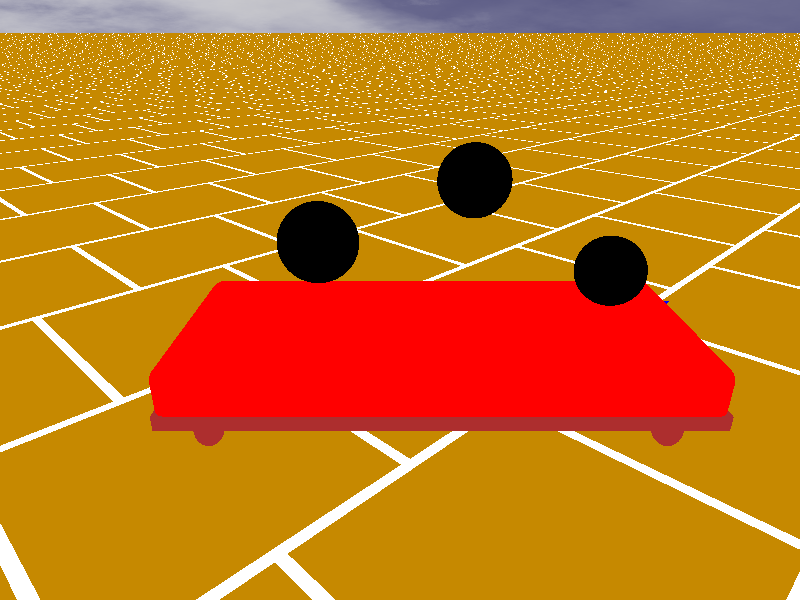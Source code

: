 #include "shapes.inc"
#include "colors.inc"
#include "textures.inc"
#include "woods.inc"
#include "glass.inc"
#include "metals.inc"
#include "functions.inc" 
#include "stones1.inc"
#include "skies.inc"

#declare Pi = 3.1415926535897932384626;
#declare ciel=1;
#declare sca=3;

// axes
#declare Font="cyrvetic.ttf"
#declare O3=<0,0,0>;
#declare I=<1,0,0>;
#declare J=<0,1,0>;
#declare K=<0,0,1>;
#declare rCyl=0.025;
#declare rCone=0.075;

camera {
        location <4, 9, 5>
        look_at <4, 0, 1>
        sky <0, 0, 1> // pour avoir le Z en haut
        right <-image_width/image_height,0,0> // pour un repere direct
} // Fin camera

// Initialisation des lumieres
light_source {<9, 12, 7> color White}
light_source {<-3, 12, 7> color White}
light_source {<0, 0, -3> color White}

background {White}

global_settings {
        max_trace_level 60//32*3
        ambient_light 1.00
        assumed_gamma 2.0
} // Fin global_settings

#if (ciel)
    sky_sphere {S_Cloud5 rotate <90,0.051, 1>}
#end

#macro flecheDiffuseNom(G,H,Coul,alph,rCyl,rCon,diffu,text1,sca,rot,trans)
   #local H1 = G + alph* (H-G);
   union {
      union {
         cylinder {
            G, H1, rCyl
         }
         cone {
            H1, rCon
            H , 0
         }
      }
      text {
         ttf "timrom.ttf"  text1
	 0.1, 0  
         scale sca 
         rotate rot
         translate trans   
      } 
      pigment {color Coul}
      finish {diffuse diffu}
   }// fin union
#end // fin macro fleche

//sca,rot,trans
flecheDiffuseNom(O3,I,Red,0.75,rCyl,rCone,1,"X",0.35,<90,0,0>,<0.5,0,0.125>)
flecheDiffuseNom(O3,J,Green,0.75,rCyl,rCone,1,"Y",0.35,<90,0,-45>,<0.0,0.75,0.1250>)
flecheDiffuseNom(O3,K,Blue,0.75,rCyl,rCone,1,"Z",0.35,<90,0,180>,<-0.20,0.0,0.750>)

plane {
   -z 150
   pigment{
      brick rgbt<1.0,1.,1.0,0.250>, rgbt<0.750,.5,0.0,0.850>  
      mortar 5 brick_size 125   
   } // Fin pigment	
   rotate <0,0,45>
} // Fin plane

#declare hMat = 0.6;
#declare hPied = 0.6;
#declare hSom = 0.2;
#declare kMat = 0.2;
#declare xLit = 7;
#declare yLit = 3;

#declare BordMatelas = merge {
        #local P1 = <0, 0, hMat-kMat>;
        #local P2 = <1, 0, hMat-kMat>;
        #local P3 = <1, -kMat, 0>;
        cylinder {
                P1 P2 kMat
        } // Fin cylinder
        box {
                P1 P3
        } // Fin box
} // Fin merge

#declare CoinMatelas = merge {
        #local C1 = <0, 0, 0>;
        #local C2 = <0, 0, hMat-kMat>;
        cylinder {
                C1 C2 kMat
        } // Fin cylinder
        sphere {
                C2 kMat
        } // Fin sphere
} // Fin merge

#declare Matelas = merge {
        #local M1 = <kMat, kMat, 0>;
        #local M2 = <xLit-kMat, kMat, 0>;
        #local M3 = <xLit-kMat, yLit-kMat, 0>;
        #local M4 = <kMat, yLit-kMat, 0>;
        box {
                M1 <M3.x, M3.y, hMat>
        } // Fin box
        merge {
                merge { // Bords
                        merge {
                                object {
                                        BordMatelas
                                        scale <M2.x-M1.x, 1, 1>
                                        translate M1
                                } // Fin object
                                object {
                                        BordMatelas
                                        scale <M3.y-M2.y, 1, 1>
                                        rotate <0, 0, 90>
                                        translate M2
                                } // Fin object
                        } // Fin merge
                        merge {
                                object {
                                        BordMatelas
                                        scale <M4.x-M3.x, 1, 1>
                                        rotate <0, 0, 180>
                                        translate M4
                                } // Fin object
                                object {
                                        BordMatelas
                                        scale <M4.y-M1.y, 1, 1>
                                        rotate <0, 0, 270>
                                        translate M4
                                } // Fin object
                        } // Fin merge
                } // Fin merge
                merge { // Coins
                        merge { // Coins 1 & 2
                                object {
                                        CoinMatelas
                                        translate M1
                                } // Fin object
                                object {
                                        CoinMatelas
                                        translate M2
                                } // Fin object
                        } // Fin merge
                        merge { // Coins 3 & 4
                                object {
                                        CoinMatelas
                                        translate M3
                                } // Fin object
                                object {
                                        CoinMatelas
                                        translate M4
                                } // Fin object
                        } // Fin merge
                } // Fin merge
        } // Fin merge
        pigment {color Red}
} // Fin merge  

#declare PiedLit = merge {
        #local G = <0, 0.4, 0>;
        lathe {
                bezier_spline 4
                <0, 0>
                <0.2, 0.1>
                <0.2, 0.2>
                <0.2, G.y>
        } // Fin lathe
        cylinder {
                G <G.x, G.y+0.2, 0> 0.2
        } // Fin cylinder
        rotate <90, 0, 0>
} // Fin merge

#declare Lit = merge {
        merge {
                object {
                        Matelas
                        translate <0, 0, hSom>
                } // Fin object
                box {
                        <0, 0, 0> <xLit, yLit, hSom>
                        pigment {color Brown}
                } // Fin box
                translate <0, 0, hPied>
        } // Fin merge
        merge {
                #local i = 0.5;
                merge {
                        object {
                                PiedLit
                                translate <i, i, 0>
                        } // Fin object
                        object {
                                PiedLit
                                translate <xLit-i, i, 0>
                        } // Fin object
                } // Fin merge
                merge {
                        object {
                                PiedLit
                                translate <xLit-i, yLit-i, 0>
                        } // Fin object
                        object {
                                PiedLit
                                translate <i, yLit-i, 0>
                        } // Fin object
                } // Fin merge
                pigment {color Brown}
        } // Fin merge
} // Fin merge

Lit

#macro Saut1 (time)
        #local X = pi * time;
        (sin(X))
#end 
#macro Saut2 (time)
        #if (time > 1)
                #local X = pi * (time - 1) - 1;
                #else
                        #local X = pi * time - 1;
        #end
        (1.6*sin(X+1))
#end  
#macro Saut3 (time)
        #if (time > 1)
                #local X = pi * (time - 1) - 2;
                #else
                        #local X = pi * time - 2;
        #end
        (0.8*sin(X+2))
#end        

#declare Singe = sphere {
        <0, 0, 0> 0.5
} // Fin Singe

object {
        Singe
        translate <1, 1, 1.9+Saut1(clock)>
} // Fin object
object {
        Singe
        translate <3, 1, 1.9+Saut2(clock+0.3)>
} // Fin object  
object {
        Singe
        translate <5, 2, 1.9+Saut3(clock+0.6)>
} // Fin object